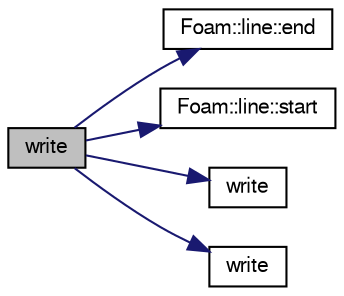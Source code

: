 digraph "write"
{
  bgcolor="transparent";
  edge [fontname="FreeSans",fontsize="10",labelfontname="FreeSans",labelfontsize="10"];
  node [fontname="FreeSans",fontsize="10",shape=record];
  rankdir="LR";
  Node84 [label="write",height=0.2,width=0.4,color="black", fillcolor="grey75", style="filled", fontcolor="black"];
  Node84 -> Node85 [color="midnightblue",fontsize="10",style="solid",fontname="FreeSans"];
  Node85 [label="Foam::line::end",height=0.2,width=0.4,color="black",URL="$a27550.html#a2c98aa18669f9e2463339c6c4254654d",tooltip="Return second vertex. "];
  Node84 -> Node86 [color="midnightblue",fontsize="10",style="solid",fontname="FreeSans"];
  Node86 [label="Foam::line::start",height=0.2,width=0.4,color="black",URL="$a27550.html#a049c862e6cf686ab64fd3e9cb34736e6",tooltip="Return first vertex. "];
  Node84 -> Node87 [color="midnightblue",fontsize="10",style="solid",fontname="FreeSans"];
  Node87 [label="write",height=0.2,width=0.4,color="black",URL="$a19709.html#a8f30b3c2179b03a7acf273e9dea43342"];
  Node84 -> Node88 [color="midnightblue",fontsize="10",style="solid",fontname="FreeSans"];
  Node88 [label="write",height=0.2,width=0.4,color="black",URL="$a29606.html#ab2f5598b4b95c3e980071b92457e8d90",tooltip="Write character. "];
}
